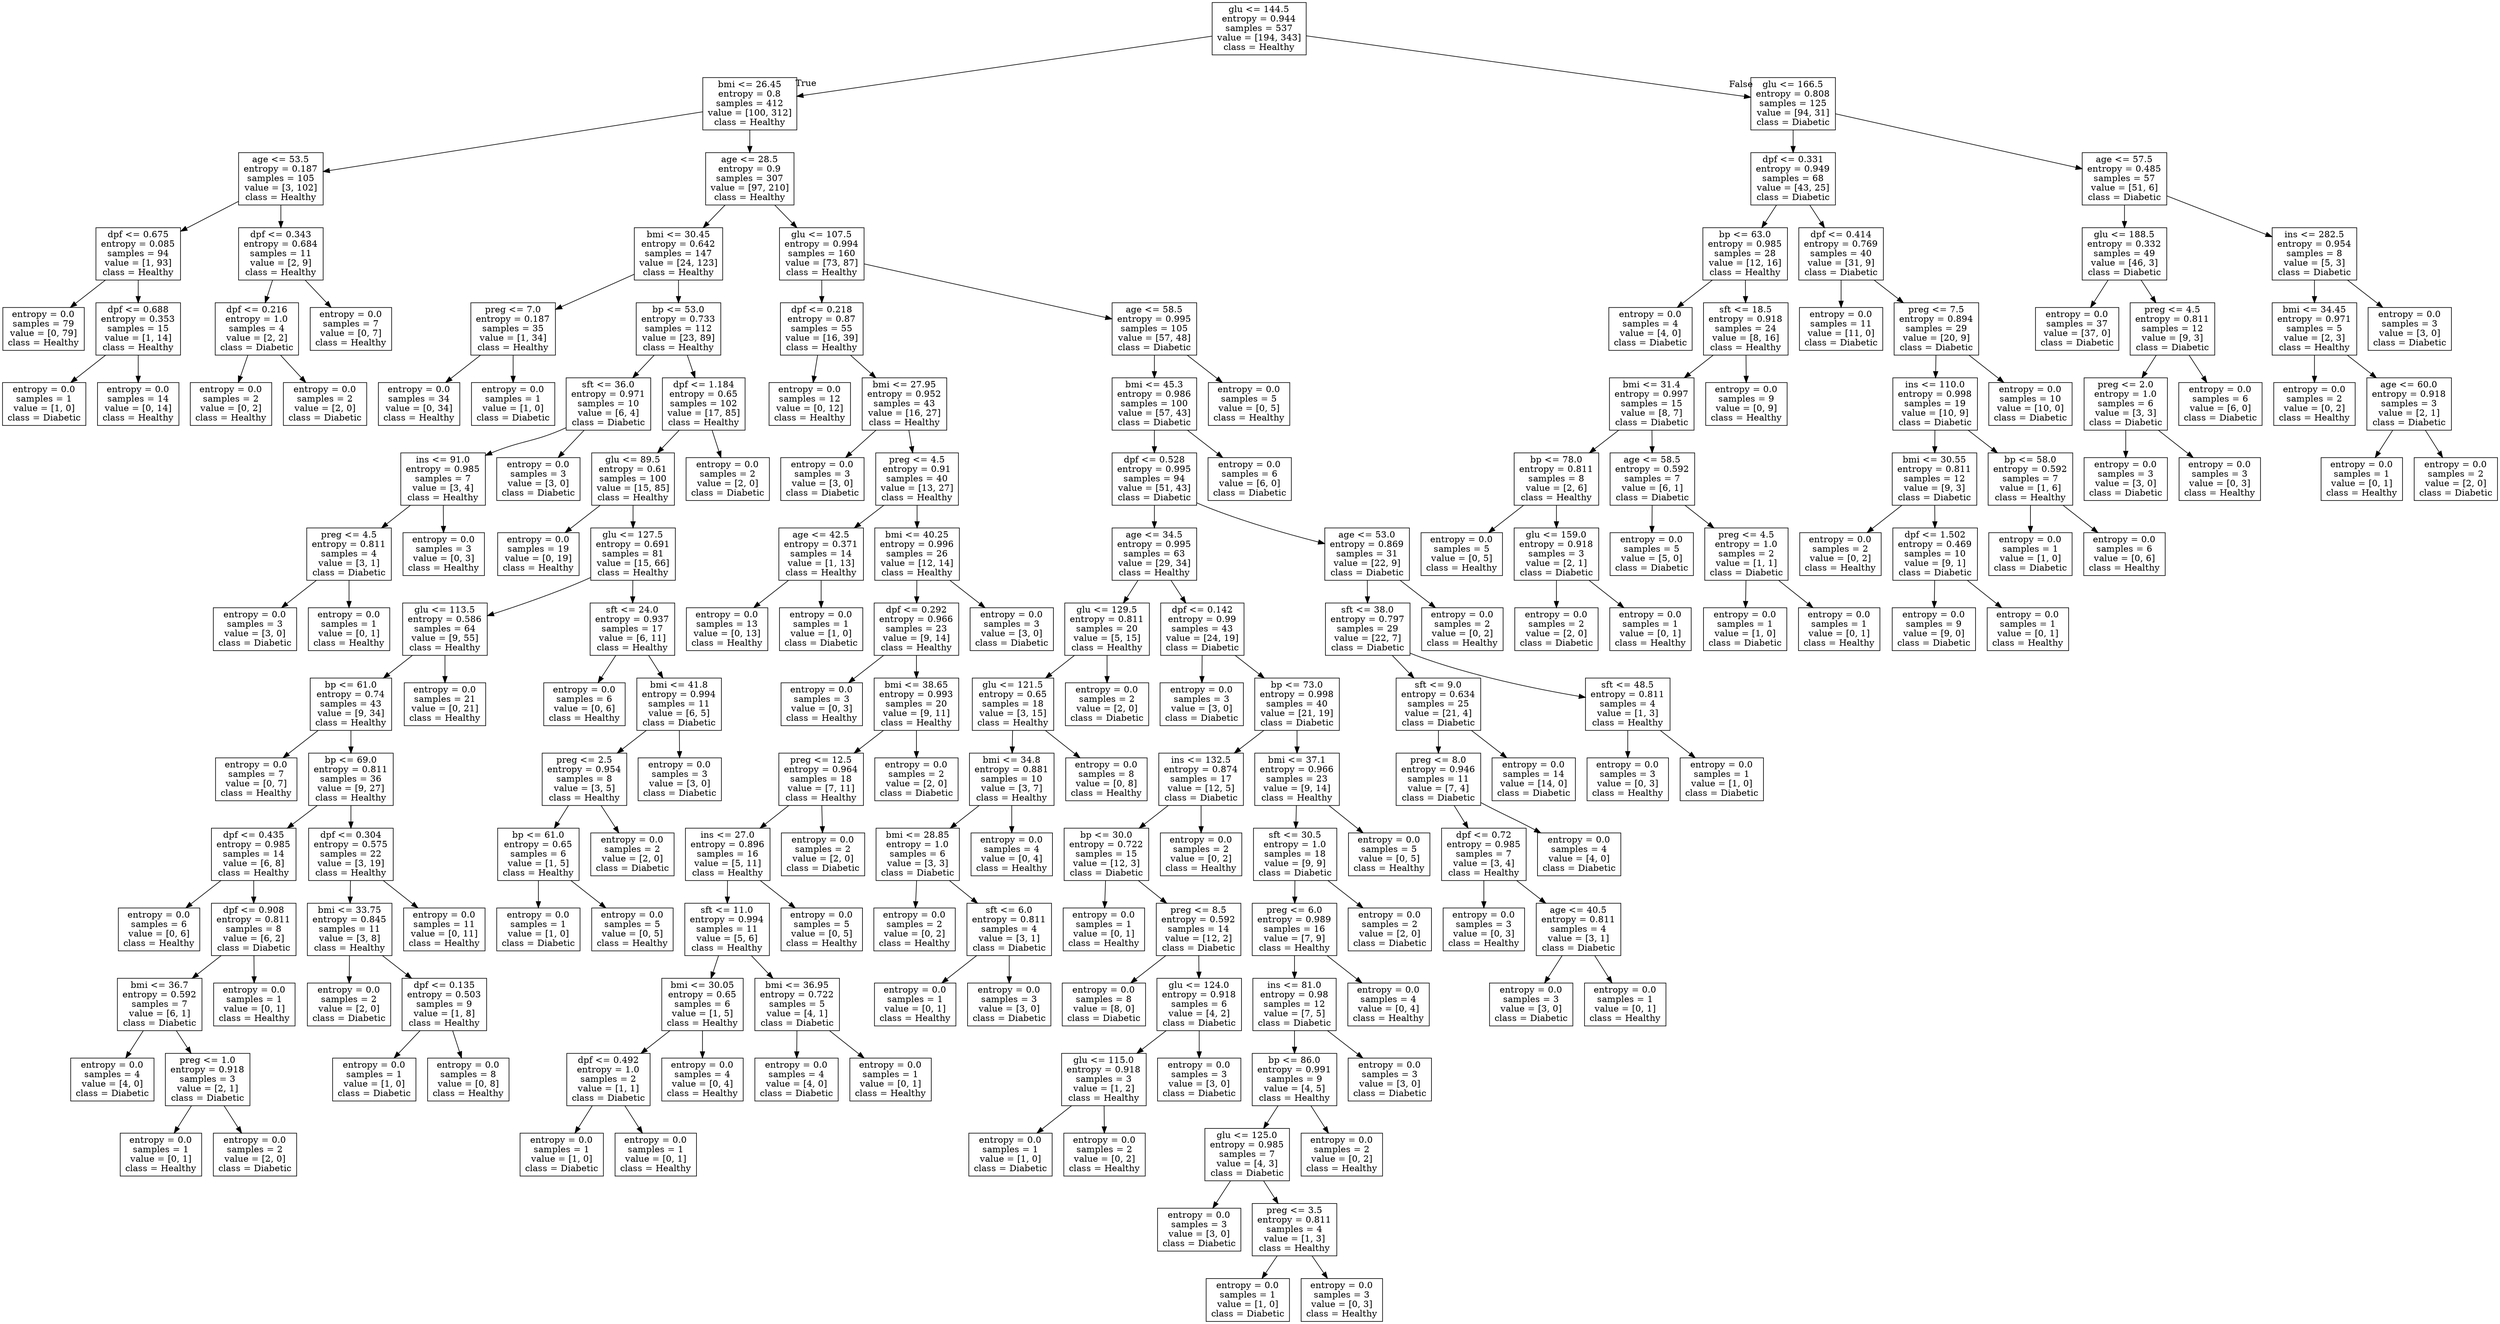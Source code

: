 digraph Tree {
node [shape=box] ;
0 [label="glu <= 144.5\nentropy = 0.944\nsamples = 537\nvalue = [194, 343]\nclass = Healthy"] ;
1 [label="bmi <= 26.45\nentropy = 0.8\nsamples = 412\nvalue = [100, 312]\nclass = Healthy"] ;
0 -> 1 [labeldistance=2.5, labelangle=45, headlabel="True"] ;
2 [label="age <= 53.5\nentropy = 0.187\nsamples = 105\nvalue = [3, 102]\nclass = Healthy"] ;
1 -> 2 ;
3 [label="dpf <= 0.675\nentropy = 0.085\nsamples = 94\nvalue = [1, 93]\nclass = Healthy"] ;
2 -> 3 ;
4 [label="entropy = 0.0\nsamples = 79\nvalue = [0, 79]\nclass = Healthy"] ;
3 -> 4 ;
5 [label="dpf <= 0.688\nentropy = 0.353\nsamples = 15\nvalue = [1, 14]\nclass = Healthy"] ;
3 -> 5 ;
6 [label="entropy = 0.0\nsamples = 1\nvalue = [1, 0]\nclass = Diabetic"] ;
5 -> 6 ;
7 [label="entropy = 0.0\nsamples = 14\nvalue = [0, 14]\nclass = Healthy"] ;
5 -> 7 ;
8 [label="dpf <= 0.343\nentropy = 0.684\nsamples = 11\nvalue = [2, 9]\nclass = Healthy"] ;
2 -> 8 ;
9 [label="dpf <= 0.216\nentropy = 1.0\nsamples = 4\nvalue = [2, 2]\nclass = Diabetic"] ;
8 -> 9 ;
10 [label="entropy = 0.0\nsamples = 2\nvalue = [0, 2]\nclass = Healthy"] ;
9 -> 10 ;
11 [label="entropy = 0.0\nsamples = 2\nvalue = [2, 0]\nclass = Diabetic"] ;
9 -> 11 ;
12 [label="entropy = 0.0\nsamples = 7\nvalue = [0, 7]\nclass = Healthy"] ;
8 -> 12 ;
13 [label="age <= 28.5\nentropy = 0.9\nsamples = 307\nvalue = [97, 210]\nclass = Healthy"] ;
1 -> 13 ;
14 [label="bmi <= 30.45\nentropy = 0.642\nsamples = 147\nvalue = [24, 123]\nclass = Healthy"] ;
13 -> 14 ;
15 [label="preg <= 7.0\nentropy = 0.187\nsamples = 35\nvalue = [1, 34]\nclass = Healthy"] ;
14 -> 15 ;
16 [label="entropy = 0.0\nsamples = 34\nvalue = [0, 34]\nclass = Healthy"] ;
15 -> 16 ;
17 [label="entropy = 0.0\nsamples = 1\nvalue = [1, 0]\nclass = Diabetic"] ;
15 -> 17 ;
18 [label="bp <= 53.0\nentropy = 0.733\nsamples = 112\nvalue = [23, 89]\nclass = Healthy"] ;
14 -> 18 ;
19 [label="sft <= 36.0\nentropy = 0.971\nsamples = 10\nvalue = [6, 4]\nclass = Diabetic"] ;
18 -> 19 ;
20 [label="ins <= 91.0\nentropy = 0.985\nsamples = 7\nvalue = [3, 4]\nclass = Healthy"] ;
19 -> 20 ;
21 [label="preg <= 4.5\nentropy = 0.811\nsamples = 4\nvalue = [3, 1]\nclass = Diabetic"] ;
20 -> 21 ;
22 [label="entropy = 0.0\nsamples = 3\nvalue = [3, 0]\nclass = Diabetic"] ;
21 -> 22 ;
23 [label="entropy = 0.0\nsamples = 1\nvalue = [0, 1]\nclass = Healthy"] ;
21 -> 23 ;
24 [label="entropy = 0.0\nsamples = 3\nvalue = [0, 3]\nclass = Healthy"] ;
20 -> 24 ;
25 [label="entropy = 0.0\nsamples = 3\nvalue = [3, 0]\nclass = Diabetic"] ;
19 -> 25 ;
26 [label="dpf <= 1.184\nentropy = 0.65\nsamples = 102\nvalue = [17, 85]\nclass = Healthy"] ;
18 -> 26 ;
27 [label="glu <= 89.5\nentropy = 0.61\nsamples = 100\nvalue = [15, 85]\nclass = Healthy"] ;
26 -> 27 ;
28 [label="entropy = 0.0\nsamples = 19\nvalue = [0, 19]\nclass = Healthy"] ;
27 -> 28 ;
29 [label="glu <= 127.5\nentropy = 0.691\nsamples = 81\nvalue = [15, 66]\nclass = Healthy"] ;
27 -> 29 ;
30 [label="glu <= 113.5\nentropy = 0.586\nsamples = 64\nvalue = [9, 55]\nclass = Healthy"] ;
29 -> 30 ;
31 [label="bp <= 61.0\nentropy = 0.74\nsamples = 43\nvalue = [9, 34]\nclass = Healthy"] ;
30 -> 31 ;
32 [label="entropy = 0.0\nsamples = 7\nvalue = [0, 7]\nclass = Healthy"] ;
31 -> 32 ;
33 [label="bp <= 69.0\nentropy = 0.811\nsamples = 36\nvalue = [9, 27]\nclass = Healthy"] ;
31 -> 33 ;
34 [label="dpf <= 0.435\nentropy = 0.985\nsamples = 14\nvalue = [6, 8]\nclass = Healthy"] ;
33 -> 34 ;
35 [label="entropy = 0.0\nsamples = 6\nvalue = [0, 6]\nclass = Healthy"] ;
34 -> 35 ;
36 [label="dpf <= 0.908\nentropy = 0.811\nsamples = 8\nvalue = [6, 2]\nclass = Diabetic"] ;
34 -> 36 ;
37 [label="bmi <= 36.7\nentropy = 0.592\nsamples = 7\nvalue = [6, 1]\nclass = Diabetic"] ;
36 -> 37 ;
38 [label="entropy = 0.0\nsamples = 4\nvalue = [4, 0]\nclass = Diabetic"] ;
37 -> 38 ;
39 [label="preg <= 1.0\nentropy = 0.918\nsamples = 3\nvalue = [2, 1]\nclass = Diabetic"] ;
37 -> 39 ;
40 [label="entropy = 0.0\nsamples = 1\nvalue = [0, 1]\nclass = Healthy"] ;
39 -> 40 ;
41 [label="entropy = 0.0\nsamples = 2\nvalue = [2, 0]\nclass = Diabetic"] ;
39 -> 41 ;
42 [label="entropy = 0.0\nsamples = 1\nvalue = [0, 1]\nclass = Healthy"] ;
36 -> 42 ;
43 [label="dpf <= 0.304\nentropy = 0.575\nsamples = 22\nvalue = [3, 19]\nclass = Healthy"] ;
33 -> 43 ;
44 [label="bmi <= 33.75\nentropy = 0.845\nsamples = 11\nvalue = [3, 8]\nclass = Healthy"] ;
43 -> 44 ;
45 [label="entropy = 0.0\nsamples = 2\nvalue = [2, 0]\nclass = Diabetic"] ;
44 -> 45 ;
46 [label="dpf <= 0.135\nentropy = 0.503\nsamples = 9\nvalue = [1, 8]\nclass = Healthy"] ;
44 -> 46 ;
47 [label="entropy = 0.0\nsamples = 1\nvalue = [1, 0]\nclass = Diabetic"] ;
46 -> 47 ;
48 [label="entropy = 0.0\nsamples = 8\nvalue = [0, 8]\nclass = Healthy"] ;
46 -> 48 ;
49 [label="entropy = 0.0\nsamples = 11\nvalue = [0, 11]\nclass = Healthy"] ;
43 -> 49 ;
50 [label="entropy = 0.0\nsamples = 21\nvalue = [0, 21]\nclass = Healthy"] ;
30 -> 50 ;
51 [label="sft <= 24.0\nentropy = 0.937\nsamples = 17\nvalue = [6, 11]\nclass = Healthy"] ;
29 -> 51 ;
52 [label="entropy = 0.0\nsamples = 6\nvalue = [0, 6]\nclass = Healthy"] ;
51 -> 52 ;
53 [label="bmi <= 41.8\nentropy = 0.994\nsamples = 11\nvalue = [6, 5]\nclass = Diabetic"] ;
51 -> 53 ;
54 [label="preg <= 2.5\nentropy = 0.954\nsamples = 8\nvalue = [3, 5]\nclass = Healthy"] ;
53 -> 54 ;
55 [label="bp <= 61.0\nentropy = 0.65\nsamples = 6\nvalue = [1, 5]\nclass = Healthy"] ;
54 -> 55 ;
56 [label="entropy = 0.0\nsamples = 1\nvalue = [1, 0]\nclass = Diabetic"] ;
55 -> 56 ;
57 [label="entropy = 0.0\nsamples = 5\nvalue = [0, 5]\nclass = Healthy"] ;
55 -> 57 ;
58 [label="entropy = 0.0\nsamples = 2\nvalue = [2, 0]\nclass = Diabetic"] ;
54 -> 58 ;
59 [label="entropy = 0.0\nsamples = 3\nvalue = [3, 0]\nclass = Diabetic"] ;
53 -> 59 ;
60 [label="entropy = 0.0\nsamples = 2\nvalue = [2, 0]\nclass = Diabetic"] ;
26 -> 60 ;
61 [label="glu <= 107.5\nentropy = 0.994\nsamples = 160\nvalue = [73, 87]\nclass = Healthy"] ;
13 -> 61 ;
62 [label="dpf <= 0.218\nentropy = 0.87\nsamples = 55\nvalue = [16, 39]\nclass = Healthy"] ;
61 -> 62 ;
63 [label="entropy = 0.0\nsamples = 12\nvalue = [0, 12]\nclass = Healthy"] ;
62 -> 63 ;
64 [label="bmi <= 27.95\nentropy = 0.952\nsamples = 43\nvalue = [16, 27]\nclass = Healthy"] ;
62 -> 64 ;
65 [label="entropy = 0.0\nsamples = 3\nvalue = [3, 0]\nclass = Diabetic"] ;
64 -> 65 ;
66 [label="preg <= 4.5\nentropy = 0.91\nsamples = 40\nvalue = [13, 27]\nclass = Healthy"] ;
64 -> 66 ;
67 [label="age <= 42.5\nentropy = 0.371\nsamples = 14\nvalue = [1, 13]\nclass = Healthy"] ;
66 -> 67 ;
68 [label="entropy = 0.0\nsamples = 13\nvalue = [0, 13]\nclass = Healthy"] ;
67 -> 68 ;
69 [label="entropy = 0.0\nsamples = 1\nvalue = [1, 0]\nclass = Diabetic"] ;
67 -> 69 ;
70 [label="bmi <= 40.25\nentropy = 0.996\nsamples = 26\nvalue = [12, 14]\nclass = Healthy"] ;
66 -> 70 ;
71 [label="dpf <= 0.292\nentropy = 0.966\nsamples = 23\nvalue = [9, 14]\nclass = Healthy"] ;
70 -> 71 ;
72 [label="entropy = 0.0\nsamples = 3\nvalue = [0, 3]\nclass = Healthy"] ;
71 -> 72 ;
73 [label="bmi <= 38.65\nentropy = 0.993\nsamples = 20\nvalue = [9, 11]\nclass = Healthy"] ;
71 -> 73 ;
74 [label="preg <= 12.5\nentropy = 0.964\nsamples = 18\nvalue = [7, 11]\nclass = Healthy"] ;
73 -> 74 ;
75 [label="ins <= 27.0\nentropy = 0.896\nsamples = 16\nvalue = [5, 11]\nclass = Healthy"] ;
74 -> 75 ;
76 [label="sft <= 11.0\nentropy = 0.994\nsamples = 11\nvalue = [5, 6]\nclass = Healthy"] ;
75 -> 76 ;
77 [label="bmi <= 30.05\nentropy = 0.65\nsamples = 6\nvalue = [1, 5]\nclass = Healthy"] ;
76 -> 77 ;
78 [label="dpf <= 0.492\nentropy = 1.0\nsamples = 2\nvalue = [1, 1]\nclass = Diabetic"] ;
77 -> 78 ;
79 [label="entropy = 0.0\nsamples = 1\nvalue = [1, 0]\nclass = Diabetic"] ;
78 -> 79 ;
80 [label="entropy = 0.0\nsamples = 1\nvalue = [0, 1]\nclass = Healthy"] ;
78 -> 80 ;
81 [label="entropy = 0.0\nsamples = 4\nvalue = [0, 4]\nclass = Healthy"] ;
77 -> 81 ;
82 [label="bmi <= 36.95\nentropy = 0.722\nsamples = 5\nvalue = [4, 1]\nclass = Diabetic"] ;
76 -> 82 ;
83 [label="entropy = 0.0\nsamples = 4\nvalue = [4, 0]\nclass = Diabetic"] ;
82 -> 83 ;
84 [label="entropy = 0.0\nsamples = 1\nvalue = [0, 1]\nclass = Healthy"] ;
82 -> 84 ;
85 [label="entropy = 0.0\nsamples = 5\nvalue = [0, 5]\nclass = Healthy"] ;
75 -> 85 ;
86 [label="entropy = 0.0\nsamples = 2\nvalue = [2, 0]\nclass = Diabetic"] ;
74 -> 86 ;
87 [label="entropy = 0.0\nsamples = 2\nvalue = [2, 0]\nclass = Diabetic"] ;
73 -> 87 ;
88 [label="entropy = 0.0\nsamples = 3\nvalue = [3, 0]\nclass = Diabetic"] ;
70 -> 88 ;
89 [label="age <= 58.5\nentropy = 0.995\nsamples = 105\nvalue = [57, 48]\nclass = Diabetic"] ;
61 -> 89 ;
90 [label="bmi <= 45.3\nentropy = 0.986\nsamples = 100\nvalue = [57, 43]\nclass = Diabetic"] ;
89 -> 90 ;
91 [label="dpf <= 0.528\nentropy = 0.995\nsamples = 94\nvalue = [51, 43]\nclass = Diabetic"] ;
90 -> 91 ;
92 [label="age <= 34.5\nentropy = 0.995\nsamples = 63\nvalue = [29, 34]\nclass = Healthy"] ;
91 -> 92 ;
93 [label="glu <= 129.5\nentropy = 0.811\nsamples = 20\nvalue = [5, 15]\nclass = Healthy"] ;
92 -> 93 ;
94 [label="glu <= 121.5\nentropy = 0.65\nsamples = 18\nvalue = [3, 15]\nclass = Healthy"] ;
93 -> 94 ;
95 [label="bmi <= 34.8\nentropy = 0.881\nsamples = 10\nvalue = [3, 7]\nclass = Healthy"] ;
94 -> 95 ;
96 [label="bmi <= 28.85\nentropy = 1.0\nsamples = 6\nvalue = [3, 3]\nclass = Diabetic"] ;
95 -> 96 ;
97 [label="entropy = 0.0\nsamples = 2\nvalue = [0, 2]\nclass = Healthy"] ;
96 -> 97 ;
98 [label="sft <= 6.0\nentropy = 0.811\nsamples = 4\nvalue = [3, 1]\nclass = Diabetic"] ;
96 -> 98 ;
99 [label="entropy = 0.0\nsamples = 1\nvalue = [0, 1]\nclass = Healthy"] ;
98 -> 99 ;
100 [label="entropy = 0.0\nsamples = 3\nvalue = [3, 0]\nclass = Diabetic"] ;
98 -> 100 ;
101 [label="entropy = 0.0\nsamples = 4\nvalue = [0, 4]\nclass = Healthy"] ;
95 -> 101 ;
102 [label="entropy = 0.0\nsamples = 8\nvalue = [0, 8]\nclass = Healthy"] ;
94 -> 102 ;
103 [label="entropy = 0.0\nsamples = 2\nvalue = [2, 0]\nclass = Diabetic"] ;
93 -> 103 ;
104 [label="dpf <= 0.142\nentropy = 0.99\nsamples = 43\nvalue = [24, 19]\nclass = Diabetic"] ;
92 -> 104 ;
105 [label="entropy = 0.0\nsamples = 3\nvalue = [3, 0]\nclass = Diabetic"] ;
104 -> 105 ;
106 [label="bp <= 73.0\nentropy = 0.998\nsamples = 40\nvalue = [21, 19]\nclass = Diabetic"] ;
104 -> 106 ;
107 [label="ins <= 132.5\nentropy = 0.874\nsamples = 17\nvalue = [12, 5]\nclass = Diabetic"] ;
106 -> 107 ;
108 [label="bp <= 30.0\nentropy = 0.722\nsamples = 15\nvalue = [12, 3]\nclass = Diabetic"] ;
107 -> 108 ;
109 [label="entropy = 0.0\nsamples = 1\nvalue = [0, 1]\nclass = Healthy"] ;
108 -> 109 ;
110 [label="preg <= 8.5\nentropy = 0.592\nsamples = 14\nvalue = [12, 2]\nclass = Diabetic"] ;
108 -> 110 ;
111 [label="entropy = 0.0\nsamples = 8\nvalue = [8, 0]\nclass = Diabetic"] ;
110 -> 111 ;
112 [label="glu <= 124.0\nentropy = 0.918\nsamples = 6\nvalue = [4, 2]\nclass = Diabetic"] ;
110 -> 112 ;
113 [label="glu <= 115.0\nentropy = 0.918\nsamples = 3\nvalue = [1, 2]\nclass = Healthy"] ;
112 -> 113 ;
114 [label="entropy = 0.0\nsamples = 1\nvalue = [1, 0]\nclass = Diabetic"] ;
113 -> 114 ;
115 [label="entropy = 0.0\nsamples = 2\nvalue = [0, 2]\nclass = Healthy"] ;
113 -> 115 ;
116 [label="entropy = 0.0\nsamples = 3\nvalue = [3, 0]\nclass = Diabetic"] ;
112 -> 116 ;
117 [label="entropy = 0.0\nsamples = 2\nvalue = [0, 2]\nclass = Healthy"] ;
107 -> 117 ;
118 [label="bmi <= 37.1\nentropy = 0.966\nsamples = 23\nvalue = [9, 14]\nclass = Healthy"] ;
106 -> 118 ;
119 [label="sft <= 30.5\nentropy = 1.0\nsamples = 18\nvalue = [9, 9]\nclass = Diabetic"] ;
118 -> 119 ;
120 [label="preg <= 6.0\nentropy = 0.989\nsamples = 16\nvalue = [7, 9]\nclass = Healthy"] ;
119 -> 120 ;
121 [label="ins <= 81.0\nentropy = 0.98\nsamples = 12\nvalue = [7, 5]\nclass = Diabetic"] ;
120 -> 121 ;
122 [label="bp <= 86.0\nentropy = 0.991\nsamples = 9\nvalue = [4, 5]\nclass = Healthy"] ;
121 -> 122 ;
123 [label="glu <= 125.0\nentropy = 0.985\nsamples = 7\nvalue = [4, 3]\nclass = Diabetic"] ;
122 -> 123 ;
124 [label="entropy = 0.0\nsamples = 3\nvalue = [3, 0]\nclass = Diabetic"] ;
123 -> 124 ;
125 [label="preg <= 3.5\nentropy = 0.811\nsamples = 4\nvalue = [1, 3]\nclass = Healthy"] ;
123 -> 125 ;
126 [label="entropy = 0.0\nsamples = 1\nvalue = [1, 0]\nclass = Diabetic"] ;
125 -> 126 ;
127 [label="entropy = 0.0\nsamples = 3\nvalue = [0, 3]\nclass = Healthy"] ;
125 -> 127 ;
128 [label="entropy = 0.0\nsamples = 2\nvalue = [0, 2]\nclass = Healthy"] ;
122 -> 128 ;
129 [label="entropy = 0.0\nsamples = 3\nvalue = [3, 0]\nclass = Diabetic"] ;
121 -> 129 ;
130 [label="entropy = 0.0\nsamples = 4\nvalue = [0, 4]\nclass = Healthy"] ;
120 -> 130 ;
131 [label="entropy = 0.0\nsamples = 2\nvalue = [2, 0]\nclass = Diabetic"] ;
119 -> 131 ;
132 [label="entropy = 0.0\nsamples = 5\nvalue = [0, 5]\nclass = Healthy"] ;
118 -> 132 ;
133 [label="age <= 53.0\nentropy = 0.869\nsamples = 31\nvalue = [22, 9]\nclass = Diabetic"] ;
91 -> 133 ;
134 [label="sft <= 38.0\nentropy = 0.797\nsamples = 29\nvalue = [22, 7]\nclass = Diabetic"] ;
133 -> 134 ;
135 [label="sft <= 9.0\nentropy = 0.634\nsamples = 25\nvalue = [21, 4]\nclass = Diabetic"] ;
134 -> 135 ;
136 [label="preg <= 8.0\nentropy = 0.946\nsamples = 11\nvalue = [7, 4]\nclass = Diabetic"] ;
135 -> 136 ;
137 [label="dpf <= 0.72\nentropy = 0.985\nsamples = 7\nvalue = [3, 4]\nclass = Healthy"] ;
136 -> 137 ;
138 [label="entropy = 0.0\nsamples = 3\nvalue = [0, 3]\nclass = Healthy"] ;
137 -> 138 ;
139 [label="age <= 40.5\nentropy = 0.811\nsamples = 4\nvalue = [3, 1]\nclass = Diabetic"] ;
137 -> 139 ;
140 [label="entropy = 0.0\nsamples = 3\nvalue = [3, 0]\nclass = Diabetic"] ;
139 -> 140 ;
141 [label="entropy = 0.0\nsamples = 1\nvalue = [0, 1]\nclass = Healthy"] ;
139 -> 141 ;
142 [label="entropy = 0.0\nsamples = 4\nvalue = [4, 0]\nclass = Diabetic"] ;
136 -> 142 ;
143 [label="entropy = 0.0\nsamples = 14\nvalue = [14, 0]\nclass = Diabetic"] ;
135 -> 143 ;
144 [label="sft <= 48.5\nentropy = 0.811\nsamples = 4\nvalue = [1, 3]\nclass = Healthy"] ;
134 -> 144 ;
145 [label="entropy = 0.0\nsamples = 3\nvalue = [0, 3]\nclass = Healthy"] ;
144 -> 145 ;
146 [label="entropy = 0.0\nsamples = 1\nvalue = [1, 0]\nclass = Diabetic"] ;
144 -> 146 ;
147 [label="entropy = 0.0\nsamples = 2\nvalue = [0, 2]\nclass = Healthy"] ;
133 -> 147 ;
148 [label="entropy = 0.0\nsamples = 6\nvalue = [6, 0]\nclass = Diabetic"] ;
90 -> 148 ;
149 [label="entropy = 0.0\nsamples = 5\nvalue = [0, 5]\nclass = Healthy"] ;
89 -> 149 ;
150 [label="glu <= 166.5\nentropy = 0.808\nsamples = 125\nvalue = [94, 31]\nclass = Diabetic"] ;
0 -> 150 [labeldistance=2.5, labelangle=-45, headlabel="False"] ;
151 [label="dpf <= 0.331\nentropy = 0.949\nsamples = 68\nvalue = [43, 25]\nclass = Diabetic"] ;
150 -> 151 ;
152 [label="bp <= 63.0\nentropy = 0.985\nsamples = 28\nvalue = [12, 16]\nclass = Healthy"] ;
151 -> 152 ;
153 [label="entropy = 0.0\nsamples = 4\nvalue = [4, 0]\nclass = Diabetic"] ;
152 -> 153 ;
154 [label="sft <= 18.5\nentropy = 0.918\nsamples = 24\nvalue = [8, 16]\nclass = Healthy"] ;
152 -> 154 ;
155 [label="bmi <= 31.4\nentropy = 0.997\nsamples = 15\nvalue = [8, 7]\nclass = Diabetic"] ;
154 -> 155 ;
156 [label="bp <= 78.0\nentropy = 0.811\nsamples = 8\nvalue = [2, 6]\nclass = Healthy"] ;
155 -> 156 ;
157 [label="entropy = 0.0\nsamples = 5\nvalue = [0, 5]\nclass = Healthy"] ;
156 -> 157 ;
158 [label="glu <= 159.0\nentropy = 0.918\nsamples = 3\nvalue = [2, 1]\nclass = Diabetic"] ;
156 -> 158 ;
159 [label="entropy = 0.0\nsamples = 2\nvalue = [2, 0]\nclass = Diabetic"] ;
158 -> 159 ;
160 [label="entropy = 0.0\nsamples = 1\nvalue = [0, 1]\nclass = Healthy"] ;
158 -> 160 ;
161 [label="age <= 58.5\nentropy = 0.592\nsamples = 7\nvalue = [6, 1]\nclass = Diabetic"] ;
155 -> 161 ;
162 [label="entropy = 0.0\nsamples = 5\nvalue = [5, 0]\nclass = Diabetic"] ;
161 -> 162 ;
163 [label="preg <= 4.5\nentropy = 1.0\nsamples = 2\nvalue = [1, 1]\nclass = Diabetic"] ;
161 -> 163 ;
164 [label="entropy = 0.0\nsamples = 1\nvalue = [1, 0]\nclass = Diabetic"] ;
163 -> 164 ;
165 [label="entropy = 0.0\nsamples = 1\nvalue = [0, 1]\nclass = Healthy"] ;
163 -> 165 ;
166 [label="entropy = 0.0\nsamples = 9\nvalue = [0, 9]\nclass = Healthy"] ;
154 -> 166 ;
167 [label="dpf <= 0.414\nentropy = 0.769\nsamples = 40\nvalue = [31, 9]\nclass = Diabetic"] ;
151 -> 167 ;
168 [label="entropy = 0.0\nsamples = 11\nvalue = [11, 0]\nclass = Diabetic"] ;
167 -> 168 ;
169 [label="preg <= 7.5\nentropy = 0.894\nsamples = 29\nvalue = [20, 9]\nclass = Diabetic"] ;
167 -> 169 ;
170 [label="ins <= 110.0\nentropy = 0.998\nsamples = 19\nvalue = [10, 9]\nclass = Diabetic"] ;
169 -> 170 ;
171 [label="bmi <= 30.55\nentropy = 0.811\nsamples = 12\nvalue = [9, 3]\nclass = Diabetic"] ;
170 -> 171 ;
172 [label="entropy = 0.0\nsamples = 2\nvalue = [0, 2]\nclass = Healthy"] ;
171 -> 172 ;
173 [label="dpf <= 1.502\nentropy = 0.469\nsamples = 10\nvalue = [9, 1]\nclass = Diabetic"] ;
171 -> 173 ;
174 [label="entropy = 0.0\nsamples = 9\nvalue = [9, 0]\nclass = Diabetic"] ;
173 -> 174 ;
175 [label="entropy = 0.0\nsamples = 1\nvalue = [0, 1]\nclass = Healthy"] ;
173 -> 175 ;
176 [label="bp <= 58.0\nentropy = 0.592\nsamples = 7\nvalue = [1, 6]\nclass = Healthy"] ;
170 -> 176 ;
177 [label="entropy = 0.0\nsamples = 1\nvalue = [1, 0]\nclass = Diabetic"] ;
176 -> 177 ;
178 [label="entropy = 0.0\nsamples = 6\nvalue = [0, 6]\nclass = Healthy"] ;
176 -> 178 ;
179 [label="entropy = 0.0\nsamples = 10\nvalue = [10, 0]\nclass = Diabetic"] ;
169 -> 179 ;
180 [label="age <= 57.5\nentropy = 0.485\nsamples = 57\nvalue = [51, 6]\nclass = Diabetic"] ;
150 -> 180 ;
181 [label="glu <= 188.5\nentropy = 0.332\nsamples = 49\nvalue = [46, 3]\nclass = Diabetic"] ;
180 -> 181 ;
182 [label="entropy = 0.0\nsamples = 37\nvalue = [37, 0]\nclass = Diabetic"] ;
181 -> 182 ;
183 [label="preg <= 4.5\nentropy = 0.811\nsamples = 12\nvalue = [9, 3]\nclass = Diabetic"] ;
181 -> 183 ;
184 [label="preg <= 2.0\nentropy = 1.0\nsamples = 6\nvalue = [3, 3]\nclass = Diabetic"] ;
183 -> 184 ;
185 [label="entropy = 0.0\nsamples = 3\nvalue = [3, 0]\nclass = Diabetic"] ;
184 -> 185 ;
186 [label="entropy = 0.0\nsamples = 3\nvalue = [0, 3]\nclass = Healthy"] ;
184 -> 186 ;
187 [label="entropy = 0.0\nsamples = 6\nvalue = [6, 0]\nclass = Diabetic"] ;
183 -> 187 ;
188 [label="ins <= 282.5\nentropy = 0.954\nsamples = 8\nvalue = [5, 3]\nclass = Diabetic"] ;
180 -> 188 ;
189 [label="bmi <= 34.45\nentropy = 0.971\nsamples = 5\nvalue = [2, 3]\nclass = Healthy"] ;
188 -> 189 ;
190 [label="entropy = 0.0\nsamples = 2\nvalue = [0, 2]\nclass = Healthy"] ;
189 -> 190 ;
191 [label="age <= 60.0\nentropy = 0.918\nsamples = 3\nvalue = [2, 1]\nclass = Diabetic"] ;
189 -> 191 ;
192 [label="entropy = 0.0\nsamples = 1\nvalue = [0, 1]\nclass = Healthy"] ;
191 -> 192 ;
193 [label="entropy = 0.0\nsamples = 2\nvalue = [2, 0]\nclass = Diabetic"] ;
191 -> 193 ;
194 [label="entropy = 0.0\nsamples = 3\nvalue = [3, 0]\nclass = Diabetic"] ;
188 -> 194 ;
}